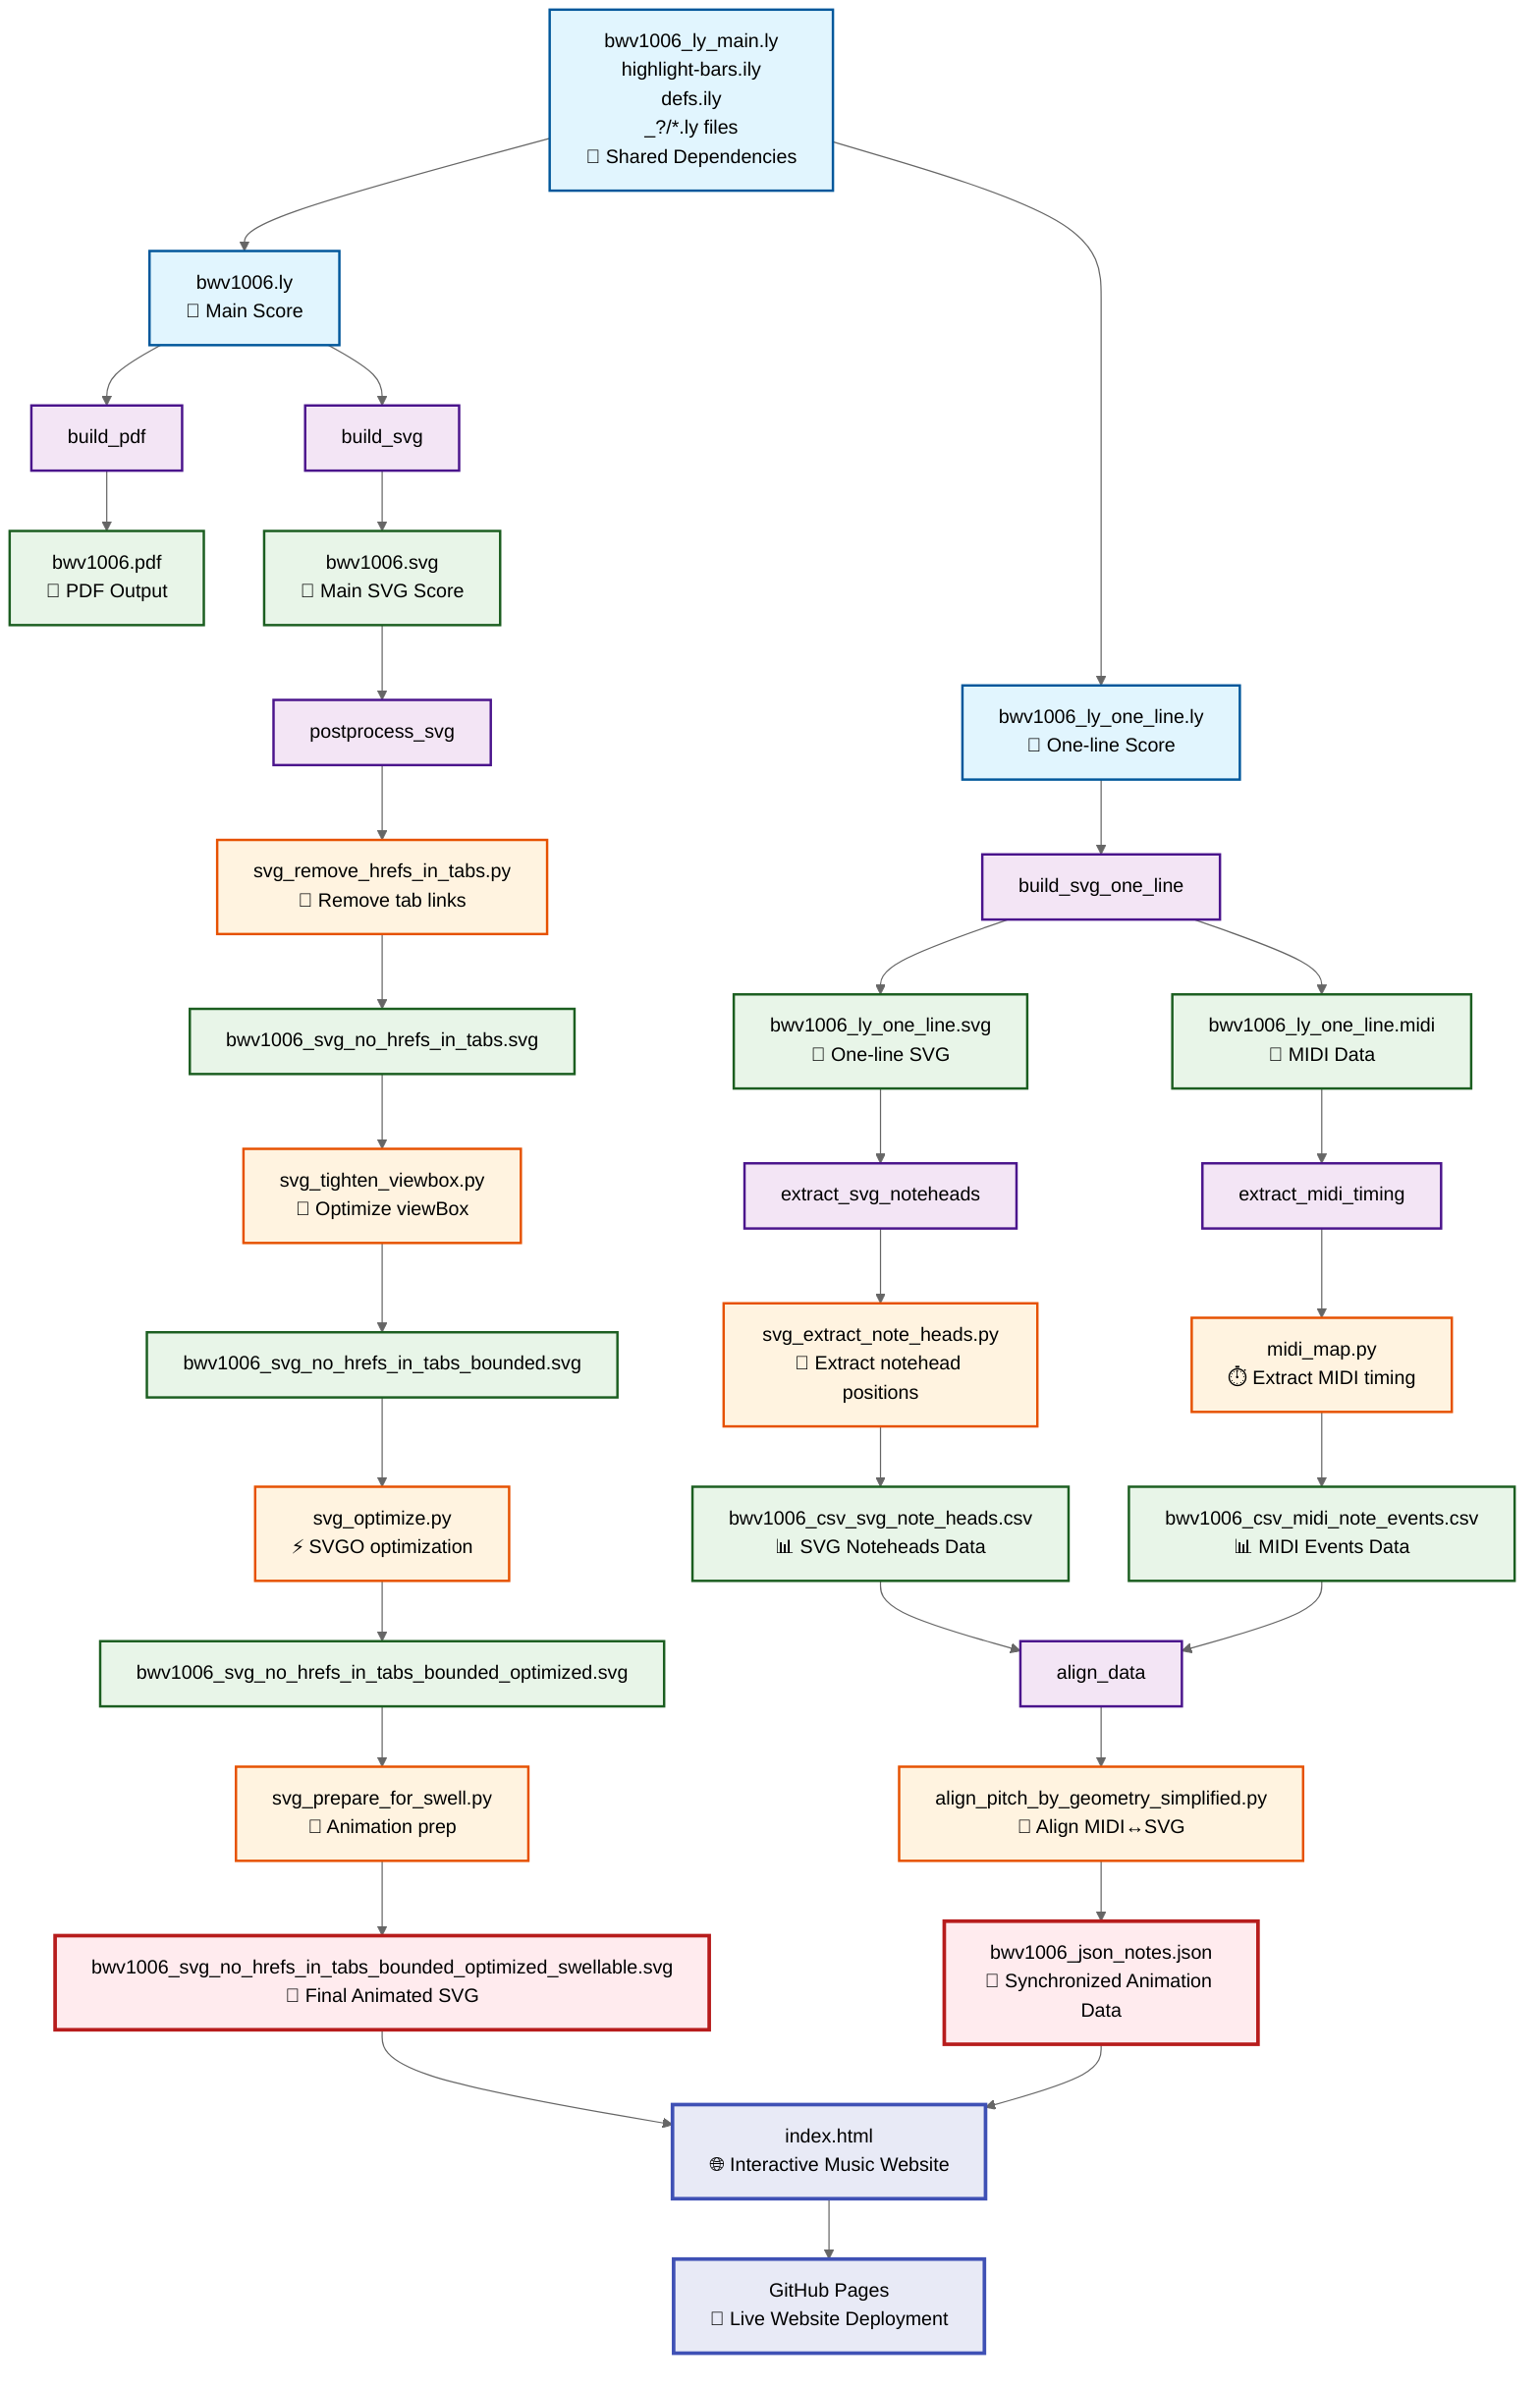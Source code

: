 %%{init: {'theme':'neutral'}}%%
graph TD
    %% Input Sources
    A[bwv1006.ly<br/>📄 Main Score] --> B[build_pdf]
    A --> C[build_svg]
    
    A1[bwv1006_ly_one_line.ly<br/>📄 One-line Score] --> D[build_svg_one_line]
    
    A2[bwv1006_ly_main.ly<br/>highlight-bars.ily<br/>defs.ily<br/>_?/*.ly files<br/>📄 Shared Dependencies] --> A
    A2 --> A1
    
    %% PDF Generation
    B --> B1[bwv1006.pdf<br/>📑 PDF Output]
    
    %% SVG Generation Chain
    C --> C1[bwv1006.svg<br/>🎼 Main SVG Score]
    C1 --> E[postprocess_svg]
    
    %% SVG Post-processing Pipeline
    E --> E1[svg_remove_hrefs_in_tabs.py<br/>🔗 Remove tab links]
    E1 --> E2[bwv1006_svg_no_hrefs_in_tabs.svg]
    
    E2 --> E3[svg_tighten_viewbox.py<br/>📐 Optimize viewBox]
    E3 --> E4[bwv1006_svg_no_hrefs_in_tabs_bounded.svg]
    
    E4 --> E5[svg_optimize.py<br/>⚡ SVGO optimization]
    E5 --> E6[bwv1006_svg_no_hrefs_in_tabs_bounded_optimized.svg]
    
    E6 --> E7[svg_prepare_for_swell.py<br/>🎯 Animation prep]
    E7 --> E8[bwv1006_svg_no_hrefs_in_tabs_bounded_optimized_swellable.svg<br/>🎨 Final Animated SVG]
    
    %% One-line SVG and MIDI Generation
    D --> D1[bwv1006_ly_one_line.svg<br/>🎼 One-line SVG]
    D --> D2[bwv1006_ly_one_line.midi<br/>🎵 MIDI Data]
    
    %% Parallel Data Extraction
    D1 --> F[extract_svg_noteheads]    
    F --> F1[svg_extract_note_heads.py<br/>📍 Extract notehead positions]
    F1 --> F2[bwv1006_csv_svg_note_heads.csv<br/>📊 SVG Noteheads Data]
    
    D2 --> G[extract_midi_timing]
    G --> G1[midi_map.py<br/>⏱️ Extract MIDI timing]
    G1 --> G2[bwv1006_csv_midi_note_events.csv<br/>📊 MIDI Events Data]
    
    %% Data Alignment (requires both CSV files)
    F2 --> H[align_data]
    G2 --> H
    H --> H1[align_pitch_by_geometry_simplified.py<br/>🎯 Align MIDI↔SVG]
    H1 --> H2[bwv1006_json_notes.json<br/>🎵 Synchronized Animation Data]
    
    %% Web Deployment
    E8 --> I[index.html<br/>🌐 Interactive Music Website]
    H2 --> I
    I --> I1[GitHub Pages<br/>🚀 Live Website Deployment]
    
    %% Styling
    classDef inputFile fill:#e1f5fe,stroke:#01579b,stroke-width:2px
    classDef task fill:#f3e5f5,stroke:#4a148c,stroke-width:2px
    classDef outputFile fill:#e8f5e8,stroke:#1b5e20,stroke-width:2px
    classDef script fill:#fff3e0,stroke:#e65100,stroke-width:2px
    classDef finalOutput fill:#ffebee,stroke:#b71c1c,stroke-width:3px
    classDef webDeployment fill:#e8eaf6,stroke:#3f51b5,stroke-width:3px
    
    class A,A1,A2 inputFile
    class B,C,D,E,F,G,H task
    class B1,C1,D1,D2,E2,E4,E6,F2,G2 outputFile
    class E1,E3,E5,E7,F1,G1,H1 script
    class E8,H2 finalOutput
    class I,I1 webDeployment